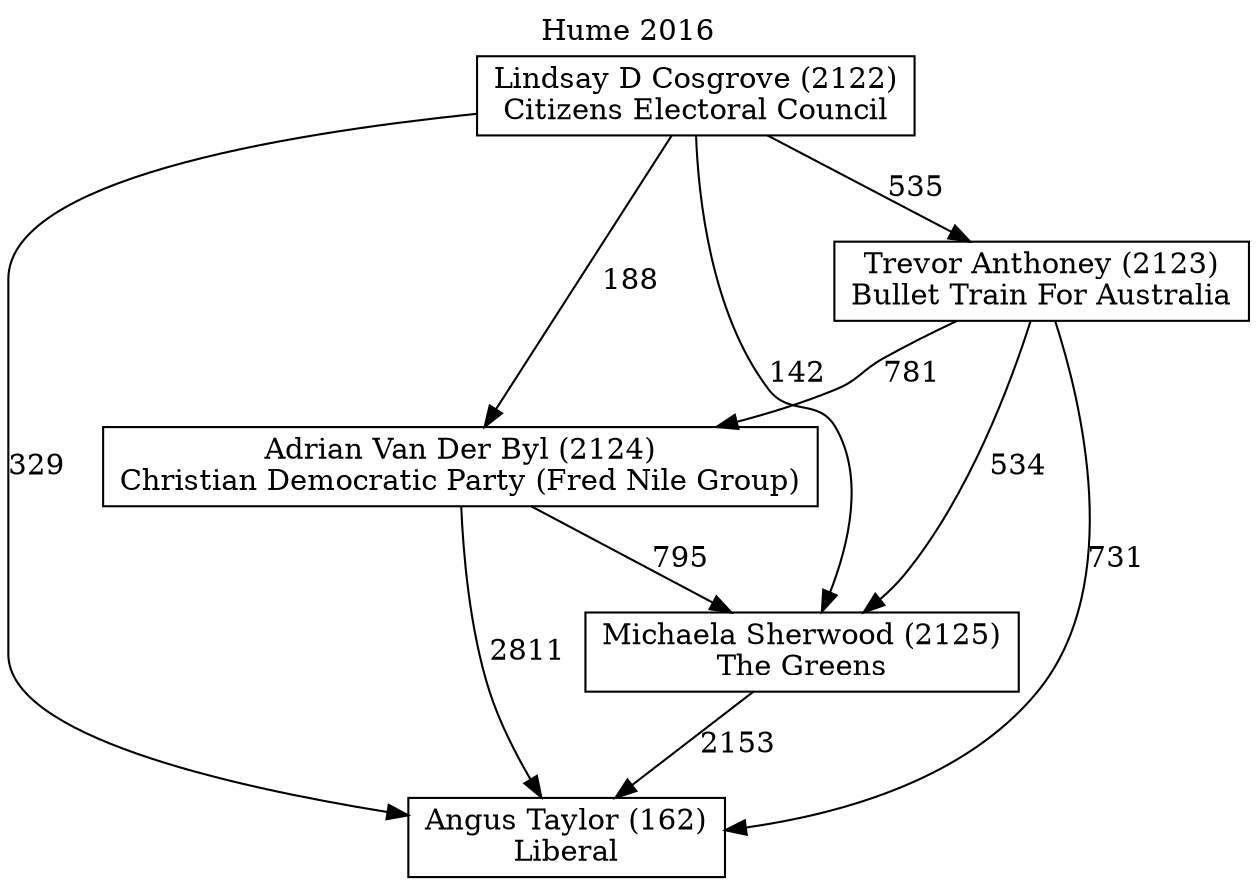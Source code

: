 // House preference flow
digraph "Angus Taylor (162)_Hume_2016" {
	graph [label="Hume 2016" labelloc=t mclimit=10]
	node [shape=box]
	"Lindsay D Cosgrove (2122)" [label="Lindsay D Cosgrove (2122)
Citizens Electoral Council"]
	"Michaela Sherwood (2125)" [label="Michaela Sherwood (2125)
The Greens"]
	"Angus Taylor (162)" [label="Angus Taylor (162)
Liberal"]
	"Adrian Van Der Byl (2124)" [label="Adrian Van Der Byl (2124)
Christian Democratic Party (Fred Nile Group)"]
	"Trevor Anthoney (2123)" [label="Trevor Anthoney (2123)
Bullet Train For Australia"]
	"Adrian Van Der Byl (2124)" -> "Michaela Sherwood (2125)" [label=795]
	"Lindsay D Cosgrove (2122)" -> "Trevor Anthoney (2123)" [label=535]
	"Trevor Anthoney (2123)" -> "Michaela Sherwood (2125)" [label=534]
	"Trevor Anthoney (2123)" -> "Angus Taylor (162)" [label=731]
	"Michaela Sherwood (2125)" -> "Angus Taylor (162)" [label=2153]
	"Adrian Van Der Byl (2124)" -> "Angus Taylor (162)" [label=2811]
	"Trevor Anthoney (2123)" -> "Adrian Van Der Byl (2124)" [label=781]
	"Lindsay D Cosgrove (2122)" -> "Michaela Sherwood (2125)" [label=142]
	"Lindsay D Cosgrove (2122)" -> "Adrian Van Der Byl (2124)" [label=188]
	"Lindsay D Cosgrove (2122)" -> "Angus Taylor (162)" [label=329]
}

